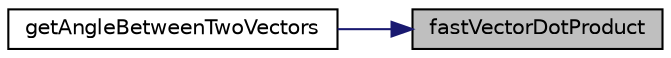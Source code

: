 digraph "fastVectorDotProduct"
{
 // LATEX_PDF_SIZE
  edge [fontname="Helvetica",fontsize="10",labelfontname="Helvetica",labelfontsize="10"];
  node [fontname="Helvetica",fontsize="10",shape=record];
  rankdir="RL";
  Node1 [label="fastVectorDotProduct",height=0.2,width=0.4,color="black", fillcolor="grey75", style="filled", fontcolor="black",tooltip=" "];
  Node1 -> Node2 [dir="back",color="midnightblue",fontsize="10",style="solid",fontname="Helvetica"];
  Node2 [label="getAngleBetweenTwoVectors",height=0.2,width=0.4,color="black", fillcolor="white", style="filled",URL="$angles_8cpp.html#a51569664e82f97f4fa306050a9622fb9",tooltip=" "];
}
